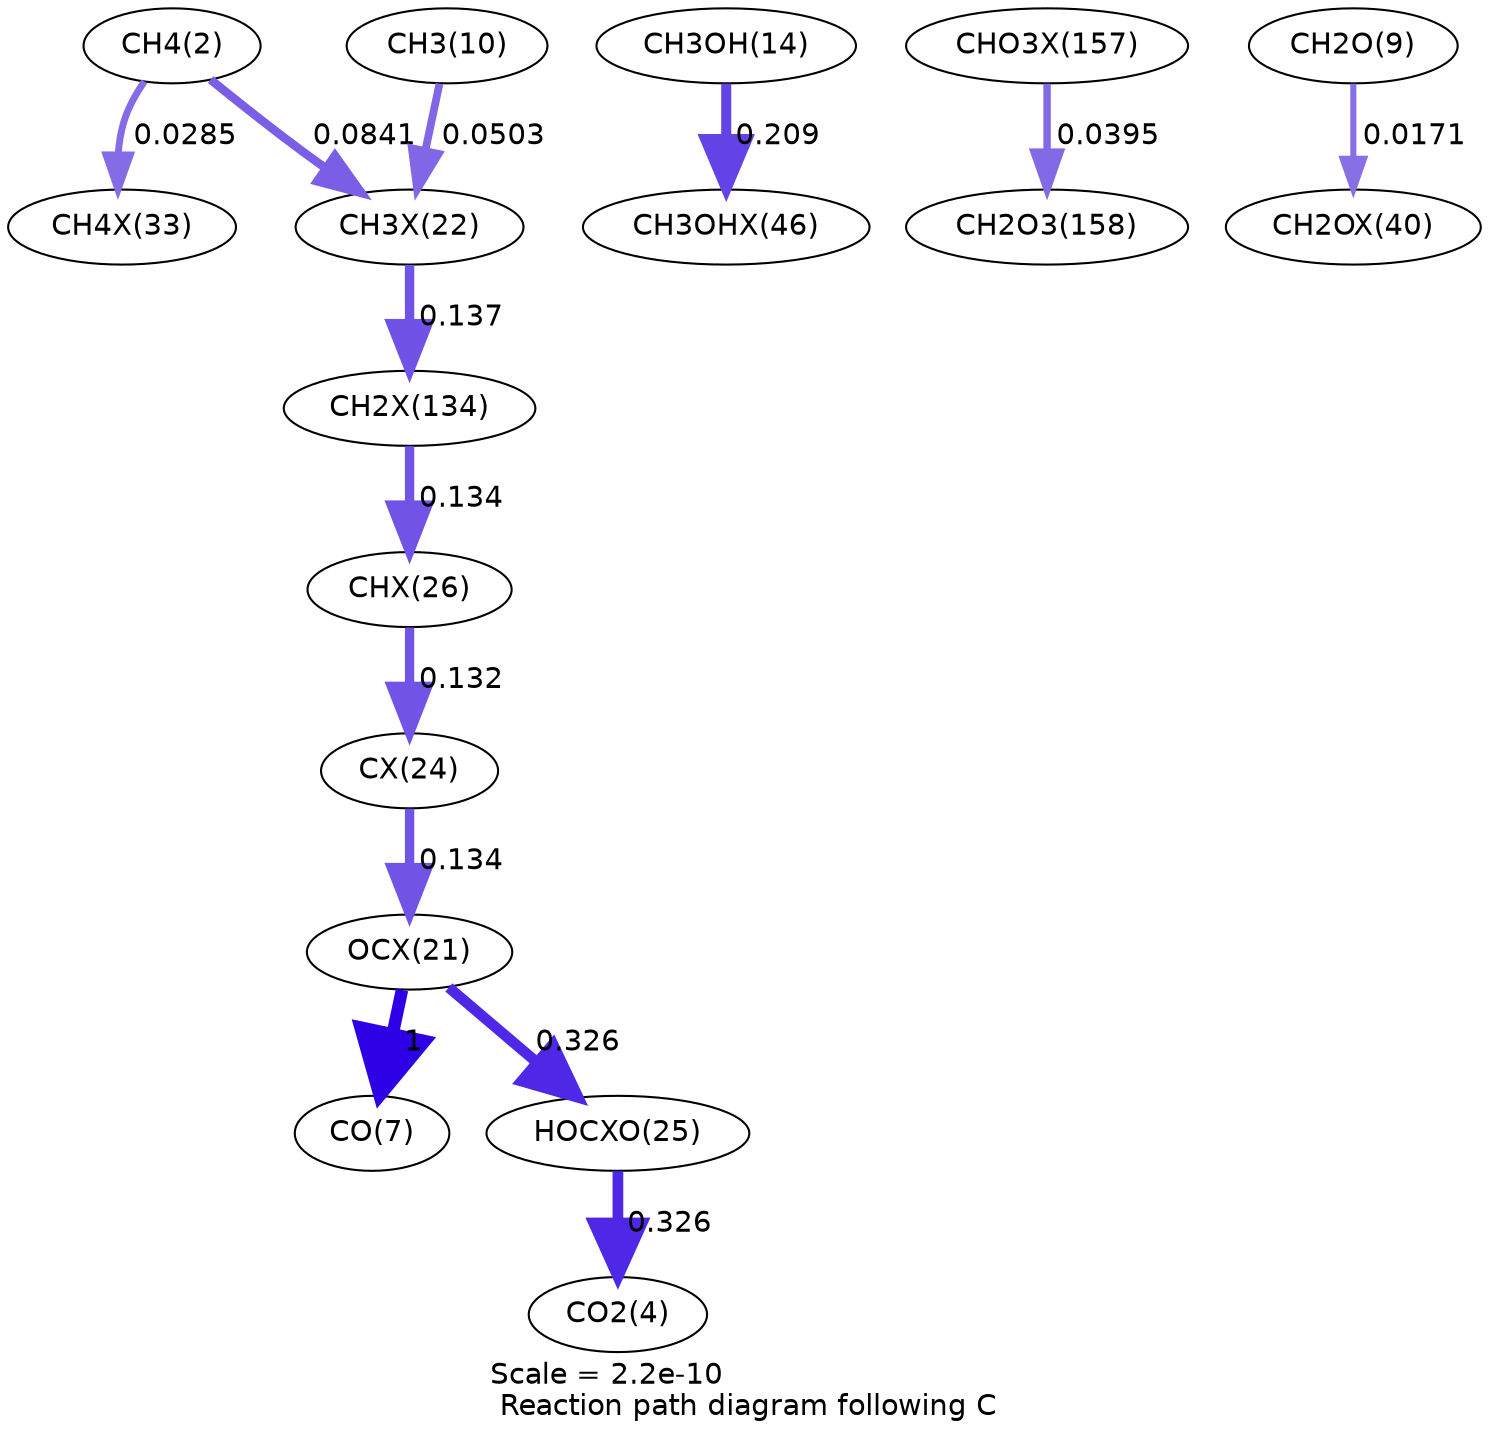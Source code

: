 digraph reaction_paths {
center=1;
s4 -> s41[fontname="Helvetica", penwidth=3.32, arrowsize=1.66, color="0.7, 0.529, 0.9"
, label=" 0.0285"];
s4 -> s35[fontname="Helvetica", penwidth=4.13, arrowsize=2.07, color="0.7, 0.584, 0.9"
, label=" 0.0841"];
s12 -> s35[fontname="Helvetica", penwidth=3.74, arrowsize=1.87, color="0.7, 0.55, 0.9"
, label=" 0.0503"];
s35 -> s49[fontname="Helvetica", penwidth=4.5, arrowsize=2.25, color="0.7, 0.637, 0.9"
, label=" 0.137"];
s16 -> s48[fontname="Helvetica", penwidth=4.82, arrowsize=2.41, color="0.7, 0.709, 0.9"
, label=" 0.209"];
s49 -> s39[fontname="Helvetica", penwidth=4.48, arrowsize=2.24, color="0.7, 0.634, 0.9"
, label=" 0.134"];
s39 -> s37[fontname="Helvetica", penwidth=4.47, arrowsize=2.24, color="0.7, 0.632, 0.9"
, label=" 0.132"];
s37 -> s34[fontname="Helvetica", penwidth=4.48, arrowsize=2.24, color="0.7, 0.634, 0.9"
, label=" 0.134"];
s34 -> s9[fontname="Helvetica", penwidth=6, arrowsize=3, color="0.7, 1.5, 0.9"
, label=" 1"];
s34 -> s38[fontname="Helvetica", penwidth=5.15, arrowsize=2.58, color="0.7, 0.826, 0.9"
, label=" 0.326"];
s38 -> s6[fontname="Helvetica", penwidth=5.15, arrowsize=2.58, color="0.7, 0.826, 0.9"
, label=" 0.326"];
s56 -> s29[fontname="Helvetica", penwidth=3.56, arrowsize=1.78, color="0.7, 0.54, 0.9"
, label=" 0.0395"];
s11 -> s45[fontname="Helvetica", penwidth=2.93, arrowsize=1.46, color="0.7, 0.517, 0.9"
, label=" 0.0171"];
s4 [ fontname="Helvetica", label="CH4(2)"];
s6 [ fontname="Helvetica", label="CO2(4)"];
s9 [ fontname="Helvetica", label="CO(7)"];
s11 [ fontname="Helvetica", label="CH2O(9)"];
s12 [ fontname="Helvetica", label="CH3(10)"];
s16 [ fontname="Helvetica", label="CH3OH(14)"];
s29 [ fontname="Helvetica", label="CH2O3(158)"];
s34 [ fontname="Helvetica", label="OCX(21)"];
s35 [ fontname="Helvetica", label="CH3X(22)"];
s37 [ fontname="Helvetica", label="CX(24)"];
s38 [ fontname="Helvetica", label="HOCXO(25)"];
s39 [ fontname="Helvetica", label="CHX(26)"];
s41 [ fontname="Helvetica", label="CH4X(33)"];
s45 [ fontname="Helvetica", label="CH2OX(40)"];
s48 [ fontname="Helvetica", label="CH3OHX(46)"];
s49 [ fontname="Helvetica", label="CH2X(134)"];
s56 [ fontname="Helvetica", label="CHO3X(157)"];
 label = "Scale = 2.2e-10\l Reaction path diagram following C";
 fontname = "Helvetica";
}
